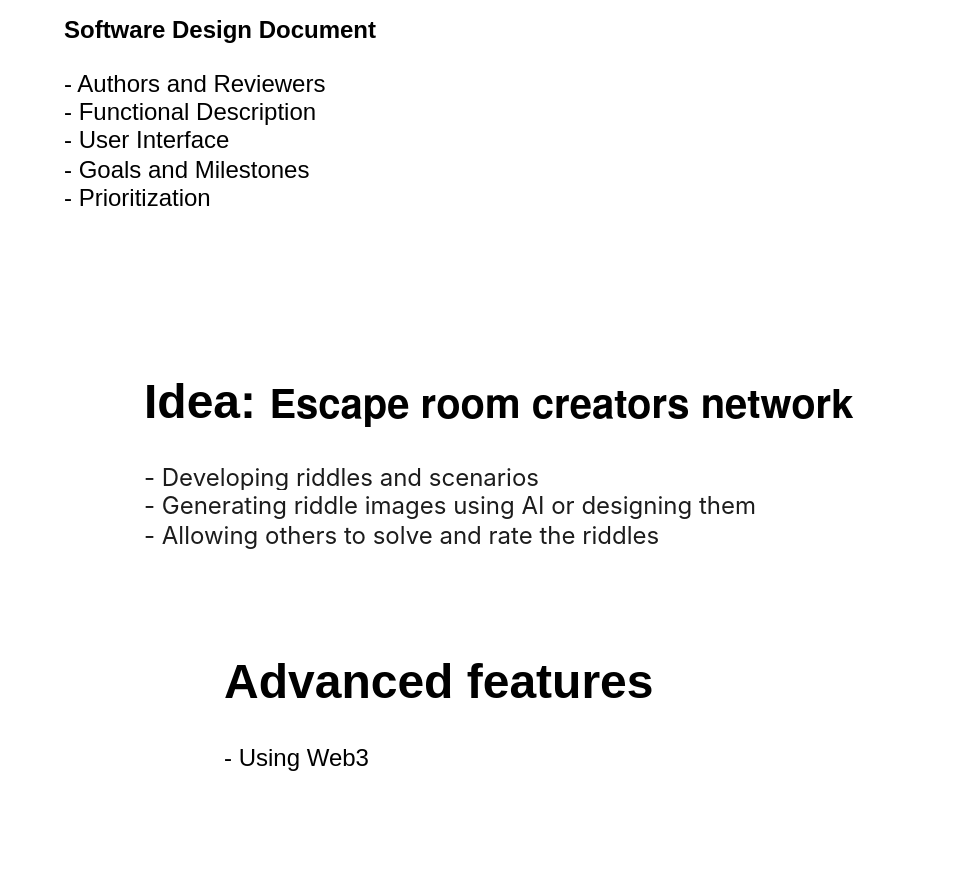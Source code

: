 <mxfile version="24.7.6">
  <diagram name="Page-1" id="WMCa53CEMi7K9Hnrynjo">
    <mxGraphModel dx="874" dy="554" grid="1" gridSize="10" guides="1" tooltips="1" connect="1" arrows="1" fold="1" page="1" pageScale="1" pageWidth="827" pageHeight="1169" math="0" shadow="0">
      <root>
        <mxCell id="0" />
        <mxCell id="1" parent="0" />
        <mxCell id="QbUHsXtKiqa6Tv_4acNO-1" value="Software Design Document" style="text;strokeColor=none;align=center;fillColor=none;html=1;verticalAlign=middle;whiteSpace=wrap;rounded=0;fontStyle=1" vertex="1" parent="1">
          <mxGeometry x="220" y="20" width="220" height="30" as="geometry" />
        </mxCell>
        <mxCell id="QbUHsXtKiqa6Tv_4acNO-5" value="- Authors and Reviewers&lt;div&gt;- Functional Description&lt;/div&gt;&lt;div&gt;- User Interface&lt;/div&gt;&lt;div&gt;- Goals and Milestones&lt;/div&gt;&lt;div&gt;- Prioritization&lt;/div&gt;" style="text;html=1;align=left;verticalAlign=middle;whiteSpace=wrap;rounded=0;" vertex="1" parent="1">
          <mxGeometry x="250" y="30" width="240" height="120" as="geometry" />
        </mxCell>
        <mxCell id="QbUHsXtKiqa6Tv_4acNO-7" value="&lt;h1 style=&quot;margin-top: 0px;&quot;&gt;&lt;span style=&quot;background-color: initial;&quot;&gt;Idea:&amp;nbsp;&lt;/span&gt;&lt;b style=&quot;font-family: &amp;quot;Helvetica Neue&amp;quot;; font-size: 20px; background-color: initial;&quot;&gt;Escape room creators network&lt;span class=&quot;Apple-converted-space&quot;&gt;&amp;nbsp;&lt;/span&gt;&lt;/b&gt;&lt;/h1&gt;&lt;div style=&quot;&quot;&gt;&lt;span style=&quot;color: rgb(28, 28, 28); font-family: Inter, sans-serif; white-space-collapse: break-spaces; background-color: rgb(255, 255, 255);&quot;&gt;- Developing riddles and scenarios&lt;br&gt;- Generating riddle images using AI or designing them&lt;br&gt;- Allowing others to solve and rate the riddles&lt;/span&gt;&lt;br&gt;&lt;/div&gt;" style="text;html=1;whiteSpace=wrap;overflow=hidden;rounded=0;" vertex="1" parent="1">
          <mxGeometry x="290" y="200" width="410" height="120" as="geometry" />
        </mxCell>
        <mxCell id="QbUHsXtKiqa6Tv_4acNO-8" value="&lt;h1 style=&quot;margin-top: 0px;&quot;&gt;Advanced features&lt;/h1&gt;&lt;p&gt;- Using Web3&lt;/p&gt;" style="text;html=1;whiteSpace=wrap;overflow=hidden;rounded=0;" vertex="1" parent="1">
          <mxGeometry x="330" y="340" width="330" height="120" as="geometry" />
        </mxCell>
      </root>
    </mxGraphModel>
  </diagram>
</mxfile>
